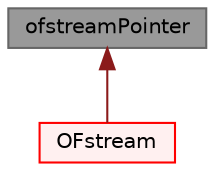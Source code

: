 digraph "ofstreamPointer"
{
 // LATEX_PDF_SIZE
  bgcolor="transparent";
  edge [fontname=Helvetica,fontsize=10,labelfontname=Helvetica,labelfontsize=10];
  node [fontname=Helvetica,fontsize=10,shape=box,height=0.2,width=0.4];
  Node1 [id="Node000001",label="ofstreamPointer",height=0.2,width=0.4,color="gray40", fillcolor="grey60", style="filled", fontcolor="black",tooltip="A wrapped std::ofstream with possible compression handling (ogzstream) that behaves much like a std::..."];
  Node1 -> Node2 [id="edge1_Node000001_Node000002",dir="back",color="firebrick4",style="solid",tooltip=" "];
  Node2 [id="Node000002",label="OFstream",height=0.2,width=0.4,color="red", fillcolor="#FFF0F0", style="filled",URL="$classFoam_1_1OFstream.html",tooltip="Output to file stream, using an OSstream."];
}
